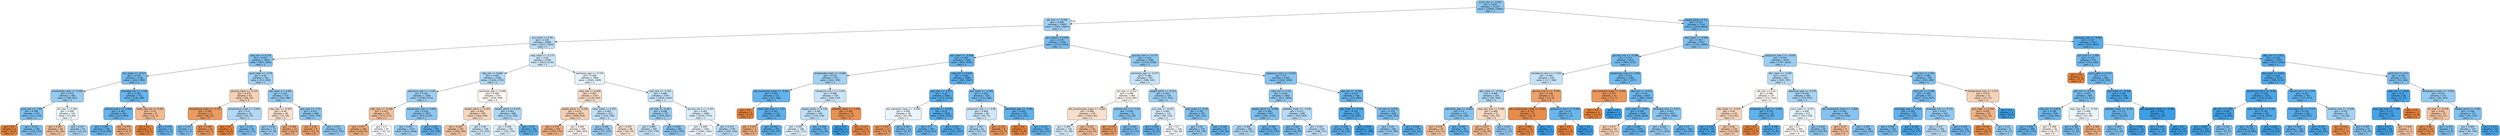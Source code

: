 digraph Tree {
node [shape=box, style="filled, rounded", color="black", fontname="helvetica"] ;
edge [fontname="helvetica"] ;
0 [label="pco2_max <= -0.052\ngini = 0.419\nsamples = 21107\nvalue = [10000, 23490]\nclass = 1", fillcolor="#8dc7f0"] ;
1 [label="ptt_max <= -0.306\ngini = 0.449\nsamples = 13993\nvalue = [7581, 14647]\nclass = 1", fillcolor="#9fd0f2"] ;
0 -> 1 [labeldistance=2.5, labelangle=45, headlabel="True"] ;
2 [label="gcs_motor <= 0.26\ngini = 0.478\nsamples = 8699\nvalue = [5471, 8364]\nclass = 1", fillcolor="#bbddf6"] ;
1 -> 2 ;
3 [label="mbp_min <= 0.216\ngini = 0.401\nsamples = 1919\nvalue = [855, 2228]\nclass = 1", fillcolor="#85c3ef"] ;
2 -> 3 ;
4 [label="bun_mean <= -0.517\ngini = 0.357\nsamples = 1138\nvalue = [424, 1399]\nclass = 1", fillcolor="#75bbed"] ;
3 -> 4 ;
5 [label="bicarbonate_mean <= 0.304\ngini = 0.435\nsamples = 366\nvalue = [188, 401]\nclass = 1", fillcolor="#96cbf1"] ;
4 -> 5 ;
6 [label="pco2_min <= -1.85\ngini = 0.386\nsamples = 263\nvalue = [113, 319]\nclass = 1", fillcolor="#7fc0ee"] ;
5 -> 6 ;
7 [label="gini = 0.0\nsamples = 4\nvalue = [8, 0]\nclass = 0", fillcolor="#e58139"] ;
6 -> 7 ;
8 [label="gini = 0.373\nsamples = 259\nvalue = [105, 319]\nclass = 1", fillcolor="#7abdee"] ;
6 -> 8 ;
9 [label="ph_max <= 0.308\ngini = 0.499\nsamples = 103\nvalue = [75, 82]\nclass = 1", fillcolor="#eef7fd"] ;
5 -> 9 ;
10 [label="gini = 0.441\nsamples = 40\nvalue = [41, 20]\nclass = 0", fillcolor="#f2be9a"] ;
9 -> 10 ;
11 [label="gini = 0.457\nsamples = 63\nvalue = [34, 62]\nclass = 1", fillcolor="#a6d3f3"] ;
9 -> 11 ;
12 [label="aniongap_min <= 3.759\ngini = 0.309\nsamples = 772\nvalue = [236, 998]\nclass = 1", fillcolor="#68b4eb"] ;
4 -> 12 ;
13 [label="calcium_max.1 <= 2.668\ngini = 0.301\nsamples = 764\nvalue = [225, 993]\nclass = 1", fillcolor="#66b3eb"] ;
12 -> 13 ;
14 [label="gini = 0.294\nsamples = 758\nvalue = [216, 990]\nclass = 1", fillcolor="#64b2eb"] ;
13 -> 14 ;
15 [label="gini = 0.375\nsamples = 6\nvalue = [9, 3]\nclass = 0", fillcolor="#eeab7b"] ;
13 -> 15 ;
16 [label="heart_rate_min <= 0.562\ngini = 0.43\nsamples = 8\nvalue = [11, 5]\nclass = 0", fillcolor="#f1ba93"] ;
12 -> 16 ;
17 [label="gini = 0.0\nsamples = 4\nvalue = [10, 0]\nclass = 0", fillcolor="#e58139"] ;
16 -> 17 ;
18 [label="gini = 0.278\nsamples = 4\nvalue = [1, 5]\nclass = 1", fillcolor="#61b1ea"] ;
16 -> 18 ;
19 [label="spo2_mean <= -0.78\ngini = 0.45\nsamples = 781\nvalue = [431, 829]\nclass = 1", fillcolor="#a0d0f3"] ;
3 -> 19 ;
20 [label="glucose_mean <= -0.121\ngini = 0.475\nsamples = 62\nvalue = [68, 43]\nclass = 0", fillcolor="#f5d1b6"] ;
19 -> 20 ;
21 [label="temperature_mean <= -1.311\ngini = 0.285\nsamples = 31\nvalue = [48, 10]\nclass = 0", fillcolor="#ea9b62"] ;
20 -> 21 ;
22 [label="gini = 0.375\nsamples = 2\nvalue = [1, 3]\nclass = 1", fillcolor="#7bbeee"] ;
21 -> 22 ;
23 [label="gini = 0.226\nsamples = 29\nvalue = [47, 7]\nclass = 0", fillcolor="#e99456"] ;
21 -> 23 ;
24 [label="temperature_mean <= -0.897\ngini = 0.47\nsamples = 31\nvalue = [20, 33]\nclass = 1", fillcolor="#b1d8f5"] ;
20 -> 24 ;
25 [label="gini = 0.0\nsamples = 3\nvalue = [9, 0]\nclass = 0", fillcolor="#e58139"] ;
24 -> 25 ;
26 [label="gini = 0.375\nsamples = 28\nvalue = [11, 33]\nclass = 1", fillcolor="#7bbeee"] ;
24 -> 26 ;
27 [label="sbp_mean <= -0.667\ngini = 0.432\nsamples = 719\nvalue = [363, 786]\nclass = 1", fillcolor="#94caf1"] ;
19 -> 27 ;
28 [label="mbp_max <= -0.585\ngini = 0.49\nsamples = 39\nvalue = [37, 28]\nclass = 0", fillcolor="#f9e0cf"] ;
27 -> 28 ;
29 [label="gini = 0.436\nsamples = 15\nvalue = [9, 19]\nclass = 1", fillcolor="#97cbf1"] ;
28 -> 29 ;
30 [label="gini = 0.368\nsamples = 24\nvalue = [28, 9]\nclass = 0", fillcolor="#edaa79"] ;
28 -> 30 ;
31 [label="po2_max <= -1.37\ngini = 0.421\nsamples = 680\nvalue = [326, 758]\nclass = 1", fillcolor="#8ec7f0"] ;
27 -> 31 ;
32 [label="gini = 0.32\nsamples = 9\nvalue = [12, 3]\nclass = 0", fillcolor="#eca06a"] ;
31 -> 32 ;
33 [label="gini = 0.415\nsamples = 671\nvalue = [314, 755]\nclass = 1", fillcolor="#8bc6f0"] ;
31 -> 33 ;
34 [label="mbp_mean <= -0.173\ngini = 0.49\nsamples = 6780\nvalue = [4616, 6136]\nclass = 1", fillcolor="#cee7f9"] ;
2 -> 34 ;
35 [label="dbp_min <= 0.069\ngini = 0.469\nsamples = 2786\nvalue = [1656, 2752]\nclass = 1", fillcolor="#b0d8f5"] ;
34 -> 35 ;
36 [label="admission_age <= -1.224\ngini = 0.447\nsamples = 2208\nvalue = [1180, 2313]\nclass = 1", fillcolor="#9ecff2"] ;
35 -> 36 ;
37 [label="mbp_max <= -0.546\ngini = 0.447\nsamples = 255\nvalue = [270, 137]\nclass = 0", fillcolor="#f2c19d"] ;
36 -> 37 ;
38 [label="gini = 0.37\nsamples = 168\nvalue = [200, 65]\nclass = 0", fillcolor="#edaa79"] ;
37 -> 38 ;
39 [label="gini = 0.5\nsamples = 87\nvalue = [70, 72]\nclass = 1", fillcolor="#fafcfe"] ;
37 -> 39 ;
40 [label="baseexcess_max <= 0.042\ngini = 0.416\nsamples = 1953\nvalue = [910, 2176]\nclass = 1", fillcolor="#8cc6f0"] ;
36 -> 40 ;
41 [label="gini = 0.441\nsamples = 1572\nvalue = [813, 1668]\nclass = 1", fillcolor="#9acdf2"] ;
40 -> 41 ;
42 [label="gini = 0.269\nsamples = 381\nvalue = [97, 508]\nclass = 1", fillcolor="#5fb0ea"] ;
40 -> 42 ;
43 [label="admission_age <= 0.088\ngini = 0.499\nsamples = 578\nvalue = [476, 439]\nclass = 0", fillcolor="#fdf5f0"] ;
35 -> 43 ;
44 [label="weight_admit <= 0.164\ngini = 0.482\nsamples = 390\nvalue = [364, 249]\nclass = 0", fillcolor="#f7d7c0"] ;
43 -> 44 ;
45 [label="gini = 0.449\nsamples = 281\nvalue = [289, 149]\nclass = 0", fillcolor="#f2c29f"] ;
44 -> 45 ;
46 [label="gini = 0.49\nsamples = 109\nvalue = [75, 100]\nclass = 1", fillcolor="#cee6f8"] ;
44 -> 46 ;
47 [label="weight_admit <= 0.235\ngini = 0.467\nsamples = 188\nvalue = [112, 190]\nclass = 1", fillcolor="#aed7f4"] ;
43 -> 47 ;
48 [label="gini = 0.496\nsamples = 140\nvalue = [100, 120]\nclass = 1", fillcolor="#deeffb"] ;
47 -> 48 ;
49 [label="gini = 0.25\nsamples = 48\nvalue = [12, 70]\nclass = 1", fillcolor="#5baee9"] ;
47 -> 49 ;
50 [label="admission_age <= -0.743\ngini = 0.498\nsamples = 3994\nvalue = [2960, 3384]\nclass = 1", fillcolor="#e6f3fc"] ;
34 -> 50 ;
51 [label="mbp_max <= 0.669\ngini = 0.487\nsamples = 1247\nvalue = [1130, 820]\nclass = 0", fillcolor="#f8dcc9"] ;
50 -> 51 ;
52 [label="weight_admit <= -0.236\ngini = 0.473\nsamples = 1023\nvalue = [989, 614]\nclass = 0", fillcolor="#f5cfb4"] ;
51 -> 52 ;
53 [label="gini = 0.379\nsamples = 434\nvalue = [503, 171]\nclass = 0", fillcolor="#eeac7c"] ;
52 -> 53 ;
54 [label="gini = 0.499\nsamples = 589\nvalue = [486, 443]\nclass = 0", fillcolor="#fdf4ed"] ;
52 -> 54 ;
55 [label="spo2_mean <= 0.207\ngini = 0.482\nsamples = 224\nvalue = [141, 206]\nclass = 1", fillcolor="#c1e0f7"] ;
51 -> 55 ;
56 [label="gini = 0.436\nsamples = 138\nvalue = [72, 152]\nclass = 1", fillcolor="#97cbf1"] ;
55 -> 56 ;
57 [label="gini = 0.493\nsamples = 86\nvalue = [69, 54]\nclass = 0", fillcolor="#f9e4d4"] ;
55 -> 57 ;
58 [label="po2_max <= -0.341\ngini = 0.486\nsamples = 2747\nvalue = [1830, 2564]\nclass = 1", fillcolor="#c6e3f8"] ;
50 -> 58 ;
59 [label="inr_max <= -0.367\ngini = 0.446\nsamples = 767\nvalue = [420, 832]\nclass = 1", fillcolor="#9dcef2"] ;
58 -> 59 ;
60 [label="gini = 0.485\nsamples = 285\nvalue = [197, 278]\nclass = 1", fillcolor="#c5e2f7"] ;
59 -> 60 ;
61 [label="gini = 0.409\nsamples = 482\nvalue = [223, 554]\nclass = 1", fillcolor="#89c4ef"] ;
59 -> 61 ;
62 [label="glucose_min.2 <= 0.202\ngini = 0.495\nsamples = 1980\nvalue = [1410, 1732]\nclass = 1", fillcolor="#daedfa"] ;
58 -> 62 ;
63 [label="gini = 0.499\nsamples = 1402\nvalue = [1065, 1182]\nclass = 1", fillcolor="#ebf5fc"] ;
62 -> 63 ;
64 [label="gini = 0.474\nsamples = 578\nvalue = [345, 550]\nclass = 1", fillcolor="#b5daf5"] ;
62 -> 64 ;
65 [label="gcs_verbal <= 0.618\ngini = 0.376\nsamples = 5294\nvalue = [2110, 6283]\nclass = 1", fillcolor="#7bbeee"] ;
1 -> 65 ;
66 [label="bun_mean <= -0.639\ngini = 0.302\nsamples = 2348\nvalue = [692, 3045]\nclass = 1", fillcolor="#66b3eb"] ;
65 -> 66 ;
67 [label="bicarbonate_mean <= -0.409\ngini = 0.453\nsamples = 350\nvalue = [201, 378]\nclass = 1", fillcolor="#a2d1f3"] ;
66 -> 67 ;
68 [label="abs_monocytes_mean <= -0.567\ngini = 0.292\nsamples = 112\nvalue = [32, 148]\nclass = 1", fillcolor="#64b2eb"] ;
67 -> 68 ;
69 [label="gini = 0.0\nsamples = 2\nvalue = [5, 0]\nclass = 0", fillcolor="#e58139"] ;
68 -> 69 ;
70 [label="heart_rate_max <= -1.27\ngini = 0.261\nsamples = 110\nvalue = [27, 148]\nclass = 1", fillcolor="#5dafea"] ;
68 -> 70 ;
71 [label="gini = 0.375\nsamples = 3\nvalue = [3, 1]\nclass = 0", fillcolor="#eeab7b"] ;
70 -> 71 ;
72 [label="gini = 0.241\nsamples = 107\nvalue = [24, 147]\nclass = 1", fillcolor="#59ade9"] ;
70 -> 72 ;
73 [label="hematocrit_min.1 <= 1.616\ngini = 0.488\nsamples = 238\nvalue = [169, 230]\nclass = 1", fillcolor="#cae5f8"] ;
67 -> 73 ;
74 [label="weight_admit <= 0.138\ngini = 0.481\nsamples = 228\nvalue = [154, 228]\nclass = 1", fillcolor="#bfdff7"] ;
73 -> 74 ;
75 [label="gini = 0.495\nsamples = 186\nvalue = [141, 172]\nclass = 1", fillcolor="#dbedfa"] ;
74 -> 75 ;
76 [label="gini = 0.306\nsamples = 42\nvalue = [13, 56]\nclass = 1", fillcolor="#67b4eb"] ;
74 -> 76 ;
77 [label="platelets_mean <= -0.762\ngini = 0.208\nsamples = 10\nvalue = [15, 2]\nclass = 0", fillcolor="#e89253"] ;
73 -> 77 ;
78 [label="gini = 0.0\nsamples = 1\nvalue = [0, 1]\nclass = 1", fillcolor="#399de5"] ;
77 -> 78 ;
79 [label="gini = 0.117\nsamples = 9\nvalue = [15, 1]\nclass = 0", fillcolor="#e78946"] ;
77 -> 79 ;
80 [label="mbp_min <= 0.545\ngini = 0.263\nsamples = 1998\nvalue = [491, 2667]\nclass = 1", fillcolor="#5dafea"] ;
66 -> 80 ;
81 [label="sbp_max <= -1.917\ngini = 0.24\nsamples = 1664\nvalue = [370, 2279]\nclass = 1", fillcolor="#59ade9"] ;
80 -> 81 ;
82 [label="abs_basophils_mean <= -0.569\ngini = 0.498\nsamples = 36\nvalue = [25, 28]\nclass = 1", fillcolor="#eaf4fc"] ;
81 -> 82 ;
83 [label="gini = 0.255\nsamples = 13\nvalue = [17, 3]\nclass = 0", fillcolor="#ea975c"] ;
82 -> 83 ;
84 [label="gini = 0.367\nsamples = 23\nvalue = [8, 25]\nclass = 1", fillcolor="#78bced"] ;
82 -> 84 ;
85 [label="inr_max <= -0.178\ngini = 0.23\nsamples = 1628\nvalue = [345, 2251]\nclass = 1", fillcolor="#57ace9"] ;
81 -> 85 ;
86 [label="gini = 0.3\nsamples = 467\nvalue = [143, 634]\nclass = 1", fillcolor="#66b3eb"] ;
85 -> 86 ;
87 [label="gini = 0.197\nsamples = 1161\nvalue = [202, 1617]\nclass = 1", fillcolor="#52a9e8"] ;
85 -> 87 ;
88 [label="bun_mean <= -0.394\ngini = 0.362\nsamples = 334\nvalue = [121, 388]\nclass = 1", fillcolor="#77bced"] ;
80 -> 88 ;
89 [label="potassium_max.1 <= 0.98\ngini = 0.489\nsamples = 89\nvalue = [56, 75]\nclass = 1", fillcolor="#cde6f8"] ;
88 -> 89 ;
90 [label="gini = 0.467\nsamples = 81\nvalue = [43, 73]\nclass = 1", fillcolor="#aed7f4"] ;
89 -> 90 ;
91 [label="gini = 0.231\nsamples = 8\nvalue = [13, 2]\nclass = 0", fillcolor="#e99457"] ;
89 -> 91 ;
92 [label="admission_age <= -2.481\ngini = 0.285\nsamples = 245\nvalue = [65, 313]\nclass = 1", fillcolor="#62b1ea"] ;
88 -> 92 ;
93 [label="gini = 0.0\nsamples = 1\nvalue = [3, 0]\nclass = 0", fillcolor="#e58139"] ;
92 -> 93 ;
94 [label="gini = 0.276\nsamples = 244\nvalue = [62, 313]\nclass = 1", fillcolor="#60b0ea"] ;
92 -> 94 ;
95 [label="glucose_max <= -0.777\ngini = 0.424\nsamples = 2946\nvalue = [1418, 3238]\nclass = 1", fillcolor="#90c8f0"] ;
65 -> 95 ;
96 [label="admission_age <= -0.277\ngini = 0.486\nsamples = 597\nvalue = [388, 542]\nclass = 1", fillcolor="#c7e3f8"] ;
95 -> 96 ;
97 [label="ph_max <= 0.152\ngini = 0.499\nsamples = 269\nvalue = [216, 200]\nclass = 0", fillcolor="#fdf6f0"] ;
96 -> 97 ;
98 [label="abs_lymphocytes_mean <= -0.042\ngini = 0.489\nsamples = 218\nvalue = [194, 144]\nclass = 0", fillcolor="#f8dfcc"] ;
97 -> 98 ;
99 [label="gini = 0.494\nsamples = 102\nvalue = [72, 90]\nclass = 1", fillcolor="#d7ebfa"] ;
98 -> 99 ;
100 [label="gini = 0.425\nsamples = 116\nvalue = [122, 54]\nclass = 0", fillcolor="#f1b991"] ;
98 -> 100 ;
101 [label="calcium_min.1 <= -1.07\ngini = 0.405\nsamples = 51\nvalue = [22, 56]\nclass = 1", fillcolor="#87c4ef"] ;
97 -> 101 ;
102 [label="gini = 0.278\nsamples = 4\nvalue = [5, 1]\nclass = 0", fillcolor="#ea9a61"] ;
101 -> 102 ;
103 [label="gini = 0.361\nsamples = 47\nvalue = [17, 55]\nclass = 1", fillcolor="#76bbed"] ;
101 -> 103 ;
104 [label="weight_admit <= -0.513\ngini = 0.445\nsamples = 328\nvalue = [172, 342]\nclass = 1", fillcolor="#9dcef2"] ;
96 -> 104 ;
105 [label="po2_max <= -0.931\ngini = 0.492\nsamples = 131\nvalue = [90, 116]\nclass = 1", fillcolor="#d3e9f9"] ;
104 -> 105 ;
106 [label="gini = 0.291\nsamples = 25\nvalue = [6, 28]\nclass = 1", fillcolor="#63b2eb"] ;
105 -> 106 ;
107 [label="gini = 0.5\nsamples = 106\nvalue = [84, 88]\nclass = 1", fillcolor="#f6fbfe"] ;
105 -> 107 ;
108 [label="wbc_mean <= -0.18\ngini = 0.391\nsamples = 197\nvalue = [82, 226]\nclass = 1", fillcolor="#81c1ee"] ;
104 -> 108 ;
109 [label="gini = 0.43\nsamples = 130\nvalue = [62, 136]\nclass = 1", fillcolor="#93caf1"] ;
108 -> 109 ;
110 [label="gini = 0.298\nsamples = 67\nvalue = [20, 90]\nclass = 1", fillcolor="#65b3eb"] ;
108 -> 110 ;
111 [label="potassium_max.1 <= 0.205\ngini = 0.4\nsamples = 2349\nvalue = [1030, 2696]\nclass = 1", fillcolor="#85c2ef"] ;
95 -> 111 ;
112 [label="mbp_min <= 0.18\ngini = 0.429\nsamples = 1640\nvalue = [815, 1806]\nclass = 1", fillcolor="#92c9f1"] ;
111 -> 112 ;
113 [label="weight_admit <= -0.388\ngini = 0.384\nsamples = 952\nvalue = [397, 1137]\nclass = 1", fillcolor="#7ebfee"] ;
112 -> 113 ;
114 [label="gini = 0.466\nsamples = 360\nvalue = [219, 372]\nclass = 1", fillcolor="#aed7f4"] ;
113 -> 114 ;
115 [label="gini = 0.306\nsamples = 592\nvalue = [178, 765]\nclass = 1", fillcolor="#67b4eb"] ;
113 -> 115 ;
116 [label="platelets_mean <= -1.078\ngini = 0.473\nsamples = 688\nvalue = [418, 669]\nclass = 1", fillcolor="#b5daf5"] ;
112 -> 116 ;
117 [label="gini = 0.361\nsamples = 78\nvalue = [30, 97]\nclass = 1", fillcolor="#76bbed"] ;
116 -> 117 ;
118 [label="gini = 0.482\nsamples = 610\nvalue = [388, 572]\nclass = 1", fillcolor="#bfdff7"] ;
116 -> 118 ;
119 [label="dbp_min <= -0.365\ngini = 0.313\nsamples = 709\nvalue = [215, 890]\nclass = 1", fillcolor="#69b5eb"] ;
111 -> 119 ;
120 [label="dbp_mean <= -0.716\ngini = 0.191\nsamples = 279\nvalue = [46, 385]\nclass = 1", fillcolor="#51a9e8"] ;
119 -> 120 ;
121 [label="gini = 0.259\nsamples = 166\nvalue = [39, 216]\nclass = 1", fillcolor="#5dafea"] ;
120 -> 121 ;
122 [label="gini = 0.076\nsamples = 113\nvalue = [7, 169]\nclass = 1", fillcolor="#41a1e6"] ;
120 -> 122 ;
123 [label="inr_min <= 0.078\ngini = 0.376\nsamples = 430\nvalue = [169, 505]\nclass = 1", fillcolor="#7bbeee"] ;
119 -> 123 ;
124 [label="gini = 0.43\nsamples = 260\nvalue = [134, 294]\nclass = 1", fillcolor="#93caf1"] ;
123 -> 124 ;
125 [label="gini = 0.244\nsamples = 170\nvalue = [35, 211]\nclass = 1", fillcolor="#5aade9"] ;
123 -> 125 ;
126 [label="weight_admit <= 0.3\ngini = 0.337\nsamples = 7114\nvalue = [2419, 8843]\nclass = 1", fillcolor="#6fb8ec"] ;
0 -> 126 [labeldistance=2.5, labelangle=-45, headlabel="False"] ;
127 [label="mbp_mean <= -0.008\ngini = 0.392\nsamples = 4197\nvalue = [1791, 4898]\nclass = 1", fillcolor="#81c1ef"] ;
126 -> 127 ;
128 [label="glucose_max <= -0.799\ngini = 0.357\nsamples = 2672\nvalue = [994, 3273]\nclass = 1", fillcolor="#75bbed"] ;
127 -> 128 ;
129 [label="hematocrit_max.1 <= 1.443\ngini = 0.485\nsamples = 180\nvalue = [117, 166]\nclass = 1", fillcolor="#c5e2f7"] ;
128 -> 129 ;
130 [label="dbp_mean <= -0.258\ngini = 0.466\nsamples = 165\nvalue = [94, 160]\nclass = 1", fillcolor="#add7f4"] ;
129 -> 130 ;
131 [label="admission_age <= -0.812\ngini = 0.4\nsamples = 114\nvalue = [49, 128]\nclass = 1", fillcolor="#85c3ef"] ;
130 -> 131 ;
132 [label="gini = 0.438\nsamples = 24\nvalue = [25, 12]\nclass = 0", fillcolor="#f1bd98"] ;
131 -> 132 ;
133 [label="gini = 0.284\nsamples = 90\nvalue = [24, 116]\nclass = 1", fillcolor="#62b1ea"] ;
131 -> 133 ;
134 [label="resp_rate_max <= 0.568\ngini = 0.486\nsamples = 51\nvalue = [45, 32]\nclass = 0", fillcolor="#f7dbc6"] ;
130 -> 134 ;
135 [label="gini = 0.417\nsamples = 36\nvalue = [38, 16]\nclass = 0", fillcolor="#f0b68c"] ;
134 -> 135 ;
136 [label="gini = 0.423\nsamples = 15\nvalue = [7, 16]\nclass = 1", fillcolor="#90c8f0"] ;
134 -> 136 ;
137 [label="glucose_max.2 <= -0.595\ngini = 0.328\nsamples = 15\nvalue = [23, 6]\nclass = 0", fillcolor="#eca26d"] ;
129 -> 137 ;
138 [label="abs_lymphocytes_mean <= 0.147\ngini = 0.153\nsamples = 12\nvalue = [22, 2]\nclass = 0", fillcolor="#e78c4b"] ;
137 -> 138 ;
139 [label="gini = 0.083\nsamples = 11\nvalue = [22, 1]\nclass = 0", fillcolor="#e68742"] ;
138 -> 139 ;
140 [label="gini = 0.0\nsamples = 1\nvalue = [0, 1]\nclass = 1", fillcolor="#399de5"] ;
138 -> 140 ;
141 [label="potassium_min.1 <= 0.056\ngini = 0.32\nsamples = 3\nvalue = [1, 4]\nclass = 1", fillcolor="#6ab6ec"] ;
137 -> 141 ;
142 [label="gini = 0.0\nsamples = 1\nvalue = [1, 0]\nclass = 0", fillcolor="#e58139"] ;
141 -> 142 ;
143 [label="gini = 0.0\nsamples = 2\nvalue = [0, 4]\nclass = 1", fillcolor="#399de5"] ;
141 -> 143 ;
144 [label="baseexcess_max <= -4.464\ngini = 0.343\nsamples = 2492\nvalue = [877, 3107]\nclass = 1", fillcolor="#71b9ec"] ;
128 -> 144 ;
145 [label="abs_basophils_mean <= 4.302\ngini = 0.255\nsamples = 10\nvalue = [17, 3]\nclass = 0", fillcolor="#ea975c"] ;
144 -> 145 ;
146 [label="gini = 0.0\nsamples = 9\nvalue = [17, 0]\nclass = 0", fillcolor="#e58139"] ;
145 -> 146 ;
147 [label="gini = 0.0\nsamples = 1\nvalue = [0, 3]\nclass = 1", fillcolor="#399de5"] ;
145 -> 147 ;
148 [label="dbp_min <= -0.257\ngini = 0.34\nsamples = 2482\nvalue = [860, 3104]\nclass = 1", fillcolor="#70b8ec"] ;
144 -> 148 ;
149 [label="spo2_max <= -3.657\ngini = 0.289\nsamples = 1539\nvalue = [429, 2019]\nclass = 1", fillcolor="#63b2eb"] ;
148 -> 149 ;
150 [label="gini = 0.471\nsamples = 19\nvalue = [18, 11]\nclass = 0", fillcolor="#f5ceb2"] ;
149 -> 150 ;
151 [label="gini = 0.282\nsamples = 1520\nvalue = [411, 2008]\nclass = 1", fillcolor="#62b1ea"] ;
149 -> 151 ;
152 [label="aniongap_max <= 0.217\ngini = 0.407\nsamples = 943\nvalue = [431, 1085]\nclass = 1", fillcolor="#88c4ef"] ;
148 -> 152 ;
153 [label="gini = 0.429\nsamples = 737\nvalue = [371, 818]\nclass = 1", fillcolor="#93c9f1"] ;
152 -> 153 ;
154 [label="gini = 0.3\nsamples = 206\nvalue = [60, 267]\nclass = 1", fillcolor="#65b3eb"] ;
152 -> 154 ;
155 [label="potassium_max.1 <= -0.034\ngini = 0.442\nsamples = 1525\nvalue = [797, 1625]\nclass = 1", fillcolor="#9acdf2"] ;
127 -> 155 ;
156 [label="wbc_mean <= -0.494\ngini = 0.475\nsamples = 823\nvalue = [505, 797]\nclass = 1", fillcolor="#b6dbf5"] ;
155 -> 156 ;
157 [label="ptt_max <= 0.16\ngini = 0.499\nsamples = 157\nvalue = [131, 122]\nclass = 0", fillcolor="#fdf6f1"] ;
156 -> 157 ;
158 [label="wbc_mean <= -0.935\ngini = 0.48\nsamples = 128\nvalue = [123, 82]\nclass = 0", fillcolor="#f6d5bd"] ;
157 -> 158 ;
159 [label="gini = 0.124\nsamples = 10\nvalue = [1, 14]\nclass = 1", fillcolor="#47a4e7"] ;
158 -> 159 ;
160 [label="gini = 0.46\nsamples = 118\nvalue = [122, 68]\nclass = 0", fillcolor="#f3c7a7"] ;
158 -> 160 ;
161 [label="temperature_mean <= -2.605\ngini = 0.278\nsamples = 29\nvalue = [8, 40]\nclass = 1", fillcolor="#61b1ea"] ;
157 -> 161 ;
162 [label="gini = 0.0\nsamples = 2\nvalue = [3, 0]\nclass = 0", fillcolor="#e58139"] ;
161 -> 162 ;
163 [label="gini = 0.198\nsamples = 27\nvalue = [5, 40]\nclass = 1", fillcolor="#52a9e8"] ;
161 -> 163 ;
164 [label="admission_age <= -0.319\ngini = 0.459\nsamples = 666\nvalue = [374, 675]\nclass = 1", fillcolor="#a7d3f3"] ;
156 -> 164 ;
165 [label="spo2_mean <= 0.915\ngini = 0.498\nsamples = 272\nvalue = [201, 229]\nclass = 1", fillcolor="#e7f3fc"] ;
164 -> 165 ;
166 [label="gini = 0.5\nsamples = 204\nvalue = [173, 163]\nclass = 0", fillcolor="#fdf8f4"] ;
165 -> 166 ;
167 [label="gini = 0.418\nsamples = 68\nvalue = [28, 66]\nclass = 1", fillcolor="#8dc7f0"] ;
165 -> 167 ;
168 [label="abs_neutrophils_mean <= -1.004\ngini = 0.403\nsamples = 394\nvalue = [173, 446]\nclass = 1", fillcolor="#86c3ef"] ;
164 -> 168 ;
169 [label="gini = 0.43\nsamples = 8\nvalue = [11, 5]\nclass = 0", fillcolor="#f1ba93"] ;
168 -> 169 ;
170 [label="gini = 0.393\nsamples = 386\nvalue = [162, 441]\nclass = 1", fillcolor="#82c1ef"] ;
168 -> 170 ;
171 [label="mbp_min <= 1.767\ngini = 0.385\nsamples = 702\nvalue = [292, 828]\nclass = 1", fillcolor="#7fc0ee"] ;
155 -> 171 ;
172 [label="mbp_min <= 0.308\ngini = 0.368\nsamples = 671\nvalue = [259, 807]\nclass = 1", fillcolor="#79bced"] ;
171 -> 172 ;
173 [label="aniongap_max <= 0.413\ngini = 0.294\nsamples = 330\nvalue = [97, 444]\nclass = 1", fillcolor="#64b2eb"] ;
172 -> 173 ;
174 [label="gini = 0.358\nsamples = 220\nvalue = [83, 272]\nclass = 1", fillcolor="#75bbed"] ;
173 -> 174 ;
175 [label="gini = 0.139\nsamples = 110\nvalue = [14, 172]\nclass = 1", fillcolor="#49a5e7"] ;
173 -> 175 ;
176 [label="aniongap_min <= -0.131\ngini = 0.427\nsamples = 341\nvalue = [162, 363]\nclass = 1", fillcolor="#91c9f1"] ;
172 -> 176 ;
177 [label="gini = 0.472\nsamples = 200\nvalue = [117, 190]\nclass = 1", fillcolor="#b3d9f5"] ;
176 -> 177 ;
178 [label="gini = 0.328\nsamples = 141\nvalue = [45, 173]\nclass = 1", fillcolor="#6db6ec"] ;
176 -> 178 ;
179 [label="temperature_max <= 1.274\ngini = 0.475\nsamples = 31\nvalue = [33, 21]\nclass = 0", fillcolor="#f6d1b7"] ;
171 -> 179 ;
180 [label="bun_mean <= 0.206\ngini = 0.405\nsamples = 28\nvalue = [33, 13]\nclass = 0", fillcolor="#efb387"] ;
179 -> 180 ;
181 [label="gini = 0.124\nsamples = 19\nvalue = [28, 2]\nclass = 0", fillcolor="#e78a47"] ;
180 -> 181 ;
182 [label="gini = 0.43\nsamples = 9\nvalue = [5, 11]\nclass = 1", fillcolor="#93caf1"] ;
180 -> 182 ;
183 [label="gini = 0.0\nsamples = 3\nvalue = [0, 8]\nclass = 1", fillcolor="#399de5"] ;
179 -> 183 ;
184 [label="aniongap_max <= -0.963\ngini = 0.237\nsamples = 2917\nvalue = [628, 3945]\nclass = 1", fillcolor="#59ade9"] ;
126 -> 184 ;
185 [label="po2_max <= -1.495\ngini = 0.337\nsamples = 470\nvalue = [155, 569]\nclass = 1", fillcolor="#6fb8ec"] ;
184 -> 185 ;
186 [label="gini = 0.0\nsamples = 2\nvalue = [5, 0]\nclass = 0", fillcolor="#e58139"] ;
185 -> 186 ;
187 [label="spo2_mean <= 0.551\ngini = 0.33\nsamples = 468\nvalue = [150, 569]\nclass = 1", fillcolor="#6db7ec"] ;
185 -> 187 ;
188 [label="po2_min <= 0.535\ngini = 0.365\nsamples = 360\nvalue = [133, 421]\nclass = 1", fillcolor="#78bced"] ;
187 -> 188 ;
189 [label="mbp_min <= 0.819\ngini = 0.336\nsamples = 326\nvalue = [106, 391]\nclass = 1", fillcolor="#6fb8ec"] ;
188 -> 189 ;
190 [label="gini = 0.306\nsamples = 300\nvalue = [87, 374]\nclass = 1", fillcolor="#67b4eb"] ;
189 -> 190 ;
191 [label="gini = 0.498\nsamples = 26\nvalue = [19, 17]\nclass = 0", fillcolor="#fcf2ea"] ;
189 -> 191 ;
192 [label="resp_rate_max <= -0.209\ngini = 0.499\nsamples = 34\nvalue = [27, 30]\nclass = 1", fillcolor="#ebf5fc"] ;
188 -> 192 ;
193 [label="gini = 0.358\nsamples = 20\nvalue = [7, 23]\nclass = 1", fillcolor="#75bbed"] ;
192 -> 193 ;
194 [label="gini = 0.384\nsamples = 14\nvalue = [20, 7]\nclass = 0", fillcolor="#eead7e"] ;
192 -> 194 ;
195 [label="bun_mean <= -0.468\ngini = 0.185\nsamples = 108\nvalue = [17, 148]\nclass = 1", fillcolor="#50a8e8"] ;
187 -> 195 ;
196 [label="platelets_mean <= -0.215\ngini = 0.317\nsamples = 51\nvalue = [16, 65]\nclass = 1", fillcolor="#6ab5eb"] ;
195 -> 196 ;
197 [label="gini = 0.383\nsamples = 37\nvalue = [15, 43]\nclass = 1", fillcolor="#7ebfee"] ;
196 -> 197 ;
198 [label="gini = 0.083\nsamples = 14\nvalue = [1, 22]\nclass = 1", fillcolor="#42a1e6"] ;
196 -> 198 ;
199 [label="abs_basophils_mean <= -0.289\ngini = 0.024\nsamples = 57\nvalue = [1, 83]\nclass = 1", fillcolor="#3b9ee5"] ;
195 -> 199 ;
200 [label="gini = 0.142\nsamples = 10\nvalue = [1, 12]\nclass = 1", fillcolor="#49a5e7"] ;
199 -> 200 ;
201 [label="gini = 0.0\nsamples = 47\nvalue = [0, 71]\nclass = 1", fillcolor="#399de5"] ;
199 -> 201 ;
202 [label="dbp_min <= 1.023\ngini = 0.216\nsamples = 2447\nvalue = [473, 3376]\nclass = 1", fillcolor="#55abe9"] ;
184 -> 202 ;
203 [label="dbp_mean <= 0.061\ngini = 0.194\nsamples = 2214\nvalue = [380, 3112]\nclass = 1", fillcolor="#51a9e8"] ;
202 -> 203 ;
204 [label="hematocrit_min.1 <= -0.44\ngini = 0.158\nsamples = 1471\nvalue = [203, 2139]\nclass = 1", fillcolor="#4ca6e7"] ;
203 -> 204 ;
205 [label="ptt_min <= 2.361\ngini = 0.095\nsamples = 564\nvalue = [45, 854]\nclass = 1", fillcolor="#43a2e6"] ;
204 -> 205 ;
206 [label="gini = 0.082\nsamples = 547\nvalue = [37, 832]\nclass = 1", fillcolor="#42a1e6"] ;
205 -> 206 ;
207 [label="gini = 0.391\nsamples = 17\nvalue = [8, 22]\nclass = 1", fillcolor="#81c1ee"] ;
205 -> 207 ;
208 [label="resp_rate_mean <= 0.391\ngini = 0.195\nsamples = 907\nvalue = [158, 1285]\nclass = 1", fillcolor="#51a9e8"] ;
204 -> 208 ;
209 [label="gini = 0.238\nsamples = 633\nvalue = [139, 866]\nclass = 1", fillcolor="#59ade9"] ;
208 -> 209 ;
210 [label="gini = 0.083\nsamples = 274\nvalue = [19, 419]\nclass = 1", fillcolor="#42a1e6"] ;
208 -> 210 ;
211 [label="calcium_min.1 <= 1.235\ngini = 0.26\nsamples = 743\nvalue = [177, 973]\nclass = 1", fillcolor="#5dafea"] ;
203 -> 211 ;
212 [label="aniongap_max <= -0.177\ngini = 0.234\nsamples = 682\nvalue = [142, 907]\nclass = 1", fillcolor="#58ace9"] ;
211 -> 212 ;
213 [label="gini = 0.301\nsamples = 320\nvalue = [92, 406]\nclass = 1", fillcolor="#66b3eb"] ;
212 -> 213 ;
214 [label="gini = 0.165\nsamples = 362\nvalue = [50, 501]\nclass = 1", fillcolor="#4da7e8"] ;
212 -> 214 ;
215 [label="totalco2_max <= -0.429\ngini = 0.453\nsamples = 61\nvalue = [35, 66]\nclass = 1", fillcolor="#a2d1f3"] ;
211 -> 215 ;
216 [label="gini = 0.153\nsamples = 7\nvalue = [11, 1]\nclass = 0", fillcolor="#e78c4b"] ;
215 -> 216 ;
217 [label="gini = 0.394\nsamples = 54\nvalue = [24, 65]\nclass = 1", fillcolor="#82c1ef"] ;
215 -> 217 ;
218 [label="pco2_min <= 0.12\ngini = 0.385\nsamples = 233\nvalue = [93, 264]\nclass = 1", fillcolor="#7fc0ee"] ;
202 -> 218 ;
219 [label="mbp_min <= 2.607\ngini = 0.15\nsamples = 58\nvalue = [7, 79]\nclass = 1", fillcolor="#4ba6e7"] ;
218 -> 219 ;
220 [label="resp_rate_max <= 1.189\ngini = 0.112\nsamples = 57\nvalue = [5, 79]\nclass = 1", fillcolor="#46a3e7"] ;
219 -> 220 ;
221 [label="gini = 0.071\nsamples = 54\nvalue = [3, 78]\nclass = 1", fillcolor="#41a1e6"] ;
220 -> 221 ;
222 [label="gini = 0.444\nsamples = 3\nvalue = [2, 1]\nclass = 0", fillcolor="#f2c09c"] ;
220 -> 222 ;
223 [label="gini = 0.0\nsamples = 1\nvalue = [2, 0]\nclass = 0", fillcolor="#e58139"] ;
219 -> 223 ;
224 [label="temperature_mean <= -0.563\ngini = 0.433\nsamples = 175\nvalue = [86, 185]\nclass = 1", fillcolor="#95cbf1"] ;
218 -> 224 ;
225 [label="inr_max <= -0.178\ngini = 0.451\nsamples = 18\nvalue = [21, 11]\nclass = 0", fillcolor="#f3c3a1"] ;
224 -> 225 ;
226 [label="gini = 0.18\nsamples = 10\nvalue = [18, 2]\nclass = 0", fillcolor="#e88f4f"] ;
225 -> 226 ;
227 [label="gini = 0.375\nsamples = 8\nvalue = [3, 9]\nclass = 1", fillcolor="#7bbeee"] ;
225 -> 227 ;
228 [label="weight_admit <= 1.365\ngini = 0.396\nsamples = 157\nvalue = [65, 174]\nclass = 1", fillcolor="#83c2ef"] ;
224 -> 228 ;
229 [label="gini = 0.464\nsamples = 102\nvalue = [60, 104]\nclass = 1", fillcolor="#abd6f4"] ;
228 -> 229 ;
230 [label="gini = 0.124\nsamples = 55\nvalue = [5, 70]\nclass = 1", fillcolor="#47a4e7"] ;
228 -> 230 ;
}